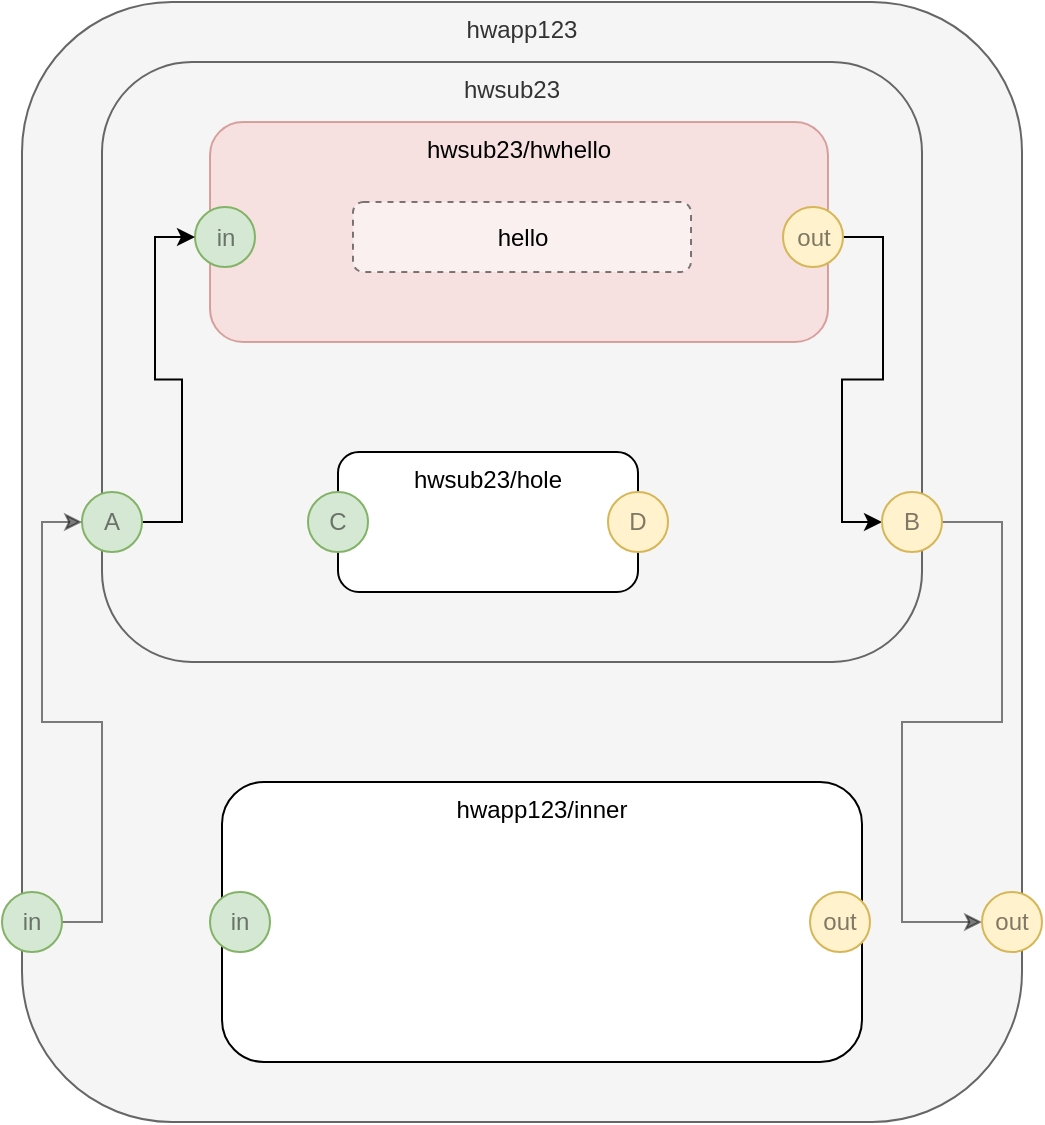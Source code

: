 <mxfile version="14.6.13" type="device"><diagram id="Ys56b1cDU_ENTWWwiod4" name="hwapp123"><mxGraphModel dx="1106" dy="-133" grid="1" gridSize="10" guides="1" tooltips="1" connect="1" arrows="1" fold="1" page="1" pageScale="1" pageWidth="1100" pageHeight="850" math="0" shadow="0"><root><mxCell id="fOSbCRCz1Gi8FUtaPH1a-0"/><mxCell id="fOSbCRCz1Gi8FUtaPH1a-1" parent="fOSbCRCz1Gi8FUtaPH1a-0"/><mxCell id="fOSbCRCz1Gi8FUtaPH1a-2" value="hwapp123" style="rounded=1;whiteSpace=wrap;html=1;verticalAlign=top;fillColor=#f5f5f5;strokeColor=#666666;fontColor=#333333;" parent="fOSbCRCz1Gi8FUtaPH1a-1" vertex="1"><mxGeometry x="50" y="880" width="500" height="560" as="geometry"/></mxCell><mxCell id="fOSbCRCz1Gi8FUtaPH1a-3" value="hwsub23" style="rounded=1;whiteSpace=wrap;html=1;verticalAlign=top;fillColor=#f5f5f5;strokeColor=#666666;fontColor=#333333;" parent="fOSbCRCz1Gi8FUtaPH1a-1" vertex="1"><mxGeometry x="90" y="910" width="410" height="300" as="geometry"/></mxCell><mxCell id="fOSbCRCz1Gi8FUtaPH1a-4" value="hwsub23/hwhello" style="rounded=1;whiteSpace=wrap;html=1;opacity=50;align=center;verticalAlign=top;fillColor=#f8cecc;strokeColor=#b85450;" parent="fOSbCRCz1Gi8FUtaPH1a-1" vertex="1"><mxGeometry x="144" y="940" width="309" height="110" as="geometry"/></mxCell><mxCell id="fOSbCRCz1Gi8FUtaPH1a-5" value="hello" style="rounded=1;whiteSpace=wrap;html=1;dashed=1;opacity=50;align=center;verticalAlign=middle;" parent="fOSbCRCz1Gi8FUtaPH1a-1" vertex="1"><mxGeometry x="215.5" y="980" width="169" height="35" as="geometry"/></mxCell><mxCell id="fOSbCRCz1Gi8FUtaPH1a-6" value="in" style="ellipse;whiteSpace=wrap;html=1;aspect=fixed;fillColor=#d5e8d4;align=center;strokeColor=#82b366;textOpacity=50;" parent="fOSbCRCz1Gi8FUtaPH1a-1" vertex="1"><mxGeometry x="136.5" y="982.5" width="30" height="30" as="geometry"/></mxCell><mxCell id="fOSbCRCz1Gi8FUtaPH1a-7" style="edgeStyle=orthogonalEdgeStyle;rounded=0;orthogonalLoop=1;jettySize=auto;html=1;exitX=1;exitY=0.5;exitDx=0;exitDy=0;entryX=0;entryY=0.5;entryDx=0;entryDy=0;" parent="fOSbCRCz1Gi8FUtaPH1a-1" source="fOSbCRCz1Gi8FUtaPH1a-8" target="fOSbCRCz1Gi8FUtaPH1a-13" edge="1"><mxGeometry relative="1" as="geometry"/></mxCell><mxCell id="fOSbCRCz1Gi8FUtaPH1a-8" value="out" style="ellipse;whiteSpace=wrap;html=1;aspect=fixed;fillColor=#fff2cc;align=center;strokeColor=#d6b656;textOpacity=50;" parent="fOSbCRCz1Gi8FUtaPH1a-1" vertex="1"><mxGeometry x="430.5" y="982.5" width="30" height="30" as="geometry"/></mxCell><mxCell id="fOSbCRCz1Gi8FUtaPH1a-9" value="hwsub23/hole" style="rounded=1;whiteSpace=wrap;html=1;verticalAlign=top;" parent="fOSbCRCz1Gi8FUtaPH1a-1" vertex="1"><mxGeometry x="208" y="1105" width="150" height="70" as="geometry"/></mxCell><mxCell id="fOSbCRCz1Gi8FUtaPH1a-10" style="edgeStyle=orthogonalEdgeStyle;rounded=0;orthogonalLoop=1;jettySize=auto;html=1;exitX=1;exitY=0.5;exitDx=0;exitDy=0;entryX=0;entryY=0.5;entryDx=0;entryDy=0;" parent="fOSbCRCz1Gi8FUtaPH1a-1" source="fOSbCRCz1Gi8FUtaPH1a-11" target="fOSbCRCz1Gi8FUtaPH1a-6" edge="1"><mxGeometry relative="1" as="geometry"/></mxCell><mxCell id="fOSbCRCz1Gi8FUtaPH1a-11" value="A" style="ellipse;whiteSpace=wrap;html=1;aspect=fixed;fillColor=#d5e8d4;align=center;strokeColor=#82b366;textOpacity=50;" parent="fOSbCRCz1Gi8FUtaPH1a-1" vertex="1"><mxGeometry x="80" y="1125" width="30" height="30" as="geometry"/></mxCell><mxCell id="fOSbCRCz1Gi8FUtaPH1a-12" style="edgeStyle=orthogonalEdgeStyle;rounded=0;orthogonalLoop=1;jettySize=auto;html=1;exitX=1;exitY=0.5;exitDx=0;exitDy=0;entryX=0;entryY=0.5;entryDx=0;entryDy=0;opacity=50;" parent="fOSbCRCz1Gi8FUtaPH1a-1" source="fOSbCRCz1Gi8FUtaPH1a-13" target="fOSbCRCz1Gi8FUtaPH1a-17" edge="1"><mxGeometry relative="1" as="geometry"><Array as="points"><mxPoint x="540" y="1140"/><mxPoint x="540" y="1240"/><mxPoint x="490" y="1240"/><mxPoint x="490" y="1340"/></Array></mxGeometry></mxCell><mxCell id="fOSbCRCz1Gi8FUtaPH1a-13" value="B" style="ellipse;whiteSpace=wrap;html=1;aspect=fixed;fillColor=#fff2cc;align=center;strokeColor=#d6b656;textOpacity=50;" parent="fOSbCRCz1Gi8FUtaPH1a-1" vertex="1"><mxGeometry x="480" y="1125" width="30" height="30" as="geometry"/></mxCell><mxCell id="fOSbCRCz1Gi8FUtaPH1a-14" value="C" style="ellipse;whiteSpace=wrap;html=1;aspect=fixed;fillColor=#d5e8d4;align=center;strokeColor=#82b366;textOpacity=50;" parent="fOSbCRCz1Gi8FUtaPH1a-1" vertex="1"><mxGeometry x="193" y="1125" width="30" height="30" as="geometry"/></mxCell><mxCell id="fOSbCRCz1Gi8FUtaPH1a-15" value="D" style="ellipse;whiteSpace=wrap;html=1;aspect=fixed;fillColor=#fff2cc;align=center;strokeColor=#d6b656;textOpacity=50;" parent="fOSbCRCz1Gi8FUtaPH1a-1" vertex="1"><mxGeometry x="343" y="1125" width="30" height="30" as="geometry"/></mxCell><mxCell id="fOSbCRCz1Gi8FUtaPH1a-16" value="hwapp123/inner" style="rounded=1;whiteSpace=wrap;html=1;verticalAlign=top;" parent="fOSbCRCz1Gi8FUtaPH1a-1" vertex="1"><mxGeometry x="150" y="1270" width="320" height="140" as="geometry"/></mxCell><mxCell id="fOSbCRCz1Gi8FUtaPH1a-17" value="out" style="ellipse;whiteSpace=wrap;html=1;aspect=fixed;fillColor=#fff2cc;align=center;strokeColor=#d6b656;textOpacity=50;" parent="fOSbCRCz1Gi8FUtaPH1a-1" vertex="1"><mxGeometry x="530" y="1325" width="30" height="30" as="geometry"/></mxCell><mxCell id="fOSbCRCz1Gi8FUtaPH1a-18" style="edgeStyle=orthogonalEdgeStyle;rounded=0;orthogonalLoop=1;jettySize=auto;html=1;exitX=1;exitY=0.5;exitDx=0;exitDy=0;entryX=0;entryY=0.5;entryDx=0;entryDy=0;opacity=50;" parent="fOSbCRCz1Gi8FUtaPH1a-1" source="fOSbCRCz1Gi8FUtaPH1a-19" target="fOSbCRCz1Gi8FUtaPH1a-11" edge="1"><mxGeometry relative="1" as="geometry"/></mxCell><mxCell id="fOSbCRCz1Gi8FUtaPH1a-19" value="in" style="ellipse;whiteSpace=wrap;html=1;aspect=fixed;fillColor=#d5e8d4;align=center;strokeColor=#82b366;textOpacity=50;" parent="fOSbCRCz1Gi8FUtaPH1a-1" vertex="1"><mxGeometry x="40" y="1325" width="30" height="30" as="geometry"/></mxCell><mxCell id="fOSbCRCz1Gi8FUtaPH1a-20" value="in" style="ellipse;whiteSpace=wrap;html=1;aspect=fixed;fillColor=#d5e8d4;align=center;strokeColor=#82b366;textOpacity=50;" parent="fOSbCRCz1Gi8FUtaPH1a-1" vertex="1"><mxGeometry x="144" y="1325" width="30" height="30" as="geometry"/></mxCell><mxCell id="fOSbCRCz1Gi8FUtaPH1a-21" value="out" style="ellipse;whiteSpace=wrap;html=1;aspect=fixed;fillColor=#fff2cc;align=center;strokeColor=#d6b656;textOpacity=50;" parent="fOSbCRCz1Gi8FUtaPH1a-1" vertex="1"><mxGeometry x="444" y="1325" width="30" height="30" as="geometry"/></mxCell></root></mxGraphModel></diagram></mxfile>